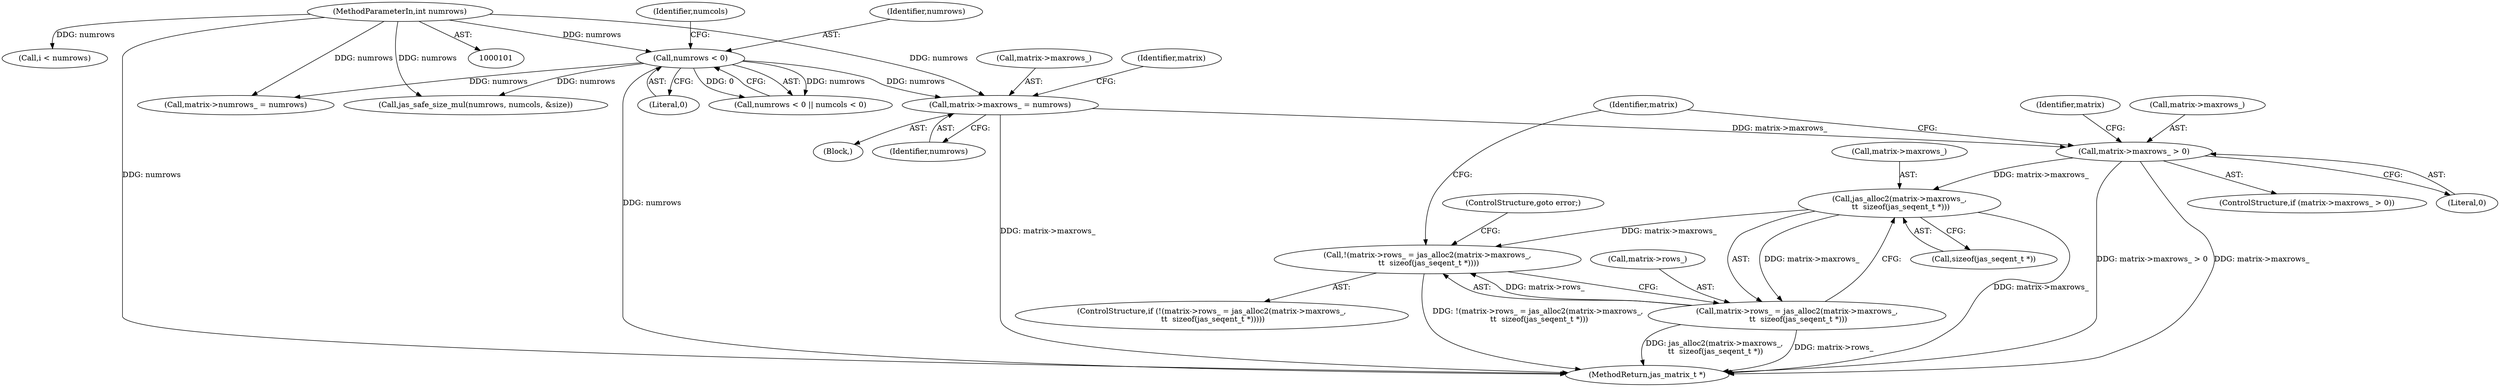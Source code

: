 digraph "0_jasper_988f8365f7d8ad8073b6786e433d34c553ecf568_1@pointer" {
"1000150" [label="(Call,matrix->maxrows_ = numrows)"];
"1000102" [label="(MethodParameterIn,int numrows)"];
"1000113" [label="(Call,numrows < 0)"];
"1000180" [label="(Call,matrix->maxrows_ > 0)"];
"1000192" [label="(Call,jas_alloc2(matrix->maxrows_,\n \t\t  sizeof(jas_seqent_t *)))"];
"1000187" [label="(Call,!(matrix->rows_ = jas_alloc2(matrix->maxrows_,\n \t\t  sizeof(jas_seqent_t *))))"];
"1000188" [label="(Call,matrix->rows_ = jas_alloc2(matrix->maxrows_,\n \t\t  sizeof(jas_seqent_t *)))"];
"1000112" [label="(Call,numrows < 0 || numcols < 0)"];
"1000114" [label="(Identifier,numrows)"];
"1000179" [label="(ControlStructure,if (matrix->maxrows_ > 0))"];
"1000181" [label="(Call,matrix->maxrows_)"];
"1000184" [label="(Literal,0)"];
"1000102" [label="(MethodParameterIn,int numrows)"];
"1000225" [label="(Call,i < numrows)"];
"1000188" [label="(Call,matrix->rows_ = jas_alloc2(matrix->maxrows_,\n \t\t  sizeof(jas_seqent_t *)))"];
"1000180" [label="(Call,matrix->maxrows_ > 0)"];
"1000186" [label="(ControlStructure,if (!(matrix->rows_ = jas_alloc2(matrix->maxrows_,\n \t\t  sizeof(jas_seqent_t *)))))"];
"1000190" [label="(Identifier,matrix)"];
"1000187" [label="(Call,!(matrix->rows_ = jas_alloc2(matrix->maxrows_,\n \t\t  sizeof(jas_seqent_t *))))"];
"1000199" [label="(ControlStructure,goto error;)"];
"1000151" [label="(Call,matrix->maxrows_)"];
"1000150" [label="(Call,matrix->maxrows_ = numrows)"];
"1000135" [label="(Call,matrix->numrows_ = numrows)"];
"1000117" [label="(Identifier,numcols)"];
"1000203" [label="(Identifier,matrix)"];
"1000154" [label="(Identifier,numrows)"];
"1000167" [label="(Call,jas_safe_size_mul(numrows, numcols, &size))"];
"1000193" [label="(Call,matrix->maxrows_)"];
"1000300" [label="(MethodReturn,jas_matrix_t *)"];
"1000196" [label="(Call,sizeof(jas_seqent_t *))"];
"1000192" [label="(Call,jas_alloc2(matrix->maxrows_,\n \t\t  sizeof(jas_seqent_t *)))"];
"1000104" [label="(Block,)"];
"1000115" [label="(Literal,0)"];
"1000157" [label="(Identifier,matrix)"];
"1000189" [label="(Call,matrix->rows_)"];
"1000113" [label="(Call,numrows < 0)"];
"1000150" -> "1000104"  [label="AST: "];
"1000150" -> "1000154"  [label="CFG: "];
"1000151" -> "1000150"  [label="AST: "];
"1000154" -> "1000150"  [label="AST: "];
"1000157" -> "1000150"  [label="CFG: "];
"1000150" -> "1000300"  [label="DDG: matrix->maxrows_"];
"1000102" -> "1000150"  [label="DDG: numrows"];
"1000113" -> "1000150"  [label="DDG: numrows"];
"1000150" -> "1000180"  [label="DDG: matrix->maxrows_"];
"1000102" -> "1000101"  [label="AST: "];
"1000102" -> "1000300"  [label="DDG: numrows"];
"1000102" -> "1000113"  [label="DDG: numrows"];
"1000102" -> "1000135"  [label="DDG: numrows"];
"1000102" -> "1000167"  [label="DDG: numrows"];
"1000102" -> "1000225"  [label="DDG: numrows"];
"1000113" -> "1000112"  [label="AST: "];
"1000113" -> "1000115"  [label="CFG: "];
"1000114" -> "1000113"  [label="AST: "];
"1000115" -> "1000113"  [label="AST: "];
"1000117" -> "1000113"  [label="CFG: "];
"1000112" -> "1000113"  [label="CFG: "];
"1000113" -> "1000300"  [label="DDG: numrows"];
"1000113" -> "1000112"  [label="DDG: numrows"];
"1000113" -> "1000112"  [label="DDG: 0"];
"1000113" -> "1000135"  [label="DDG: numrows"];
"1000113" -> "1000167"  [label="DDG: numrows"];
"1000180" -> "1000179"  [label="AST: "];
"1000180" -> "1000184"  [label="CFG: "];
"1000181" -> "1000180"  [label="AST: "];
"1000184" -> "1000180"  [label="AST: "];
"1000190" -> "1000180"  [label="CFG: "];
"1000203" -> "1000180"  [label="CFG: "];
"1000180" -> "1000300"  [label="DDG: matrix->maxrows_"];
"1000180" -> "1000300"  [label="DDG: matrix->maxrows_ > 0"];
"1000180" -> "1000192"  [label="DDG: matrix->maxrows_"];
"1000192" -> "1000188"  [label="AST: "];
"1000192" -> "1000196"  [label="CFG: "];
"1000193" -> "1000192"  [label="AST: "];
"1000196" -> "1000192"  [label="AST: "];
"1000188" -> "1000192"  [label="CFG: "];
"1000192" -> "1000300"  [label="DDG: matrix->maxrows_"];
"1000192" -> "1000187"  [label="DDG: matrix->maxrows_"];
"1000192" -> "1000188"  [label="DDG: matrix->maxrows_"];
"1000187" -> "1000186"  [label="AST: "];
"1000187" -> "1000188"  [label="CFG: "];
"1000188" -> "1000187"  [label="AST: "];
"1000199" -> "1000187"  [label="CFG: "];
"1000203" -> "1000187"  [label="CFG: "];
"1000187" -> "1000300"  [label="DDG: !(matrix->rows_ = jas_alloc2(matrix->maxrows_,\n \t\t  sizeof(jas_seqent_t *)))"];
"1000188" -> "1000187"  [label="DDG: matrix->rows_"];
"1000189" -> "1000188"  [label="AST: "];
"1000188" -> "1000300"  [label="DDG: matrix->rows_"];
"1000188" -> "1000300"  [label="DDG: jas_alloc2(matrix->maxrows_,\n \t\t  sizeof(jas_seqent_t *))"];
}
